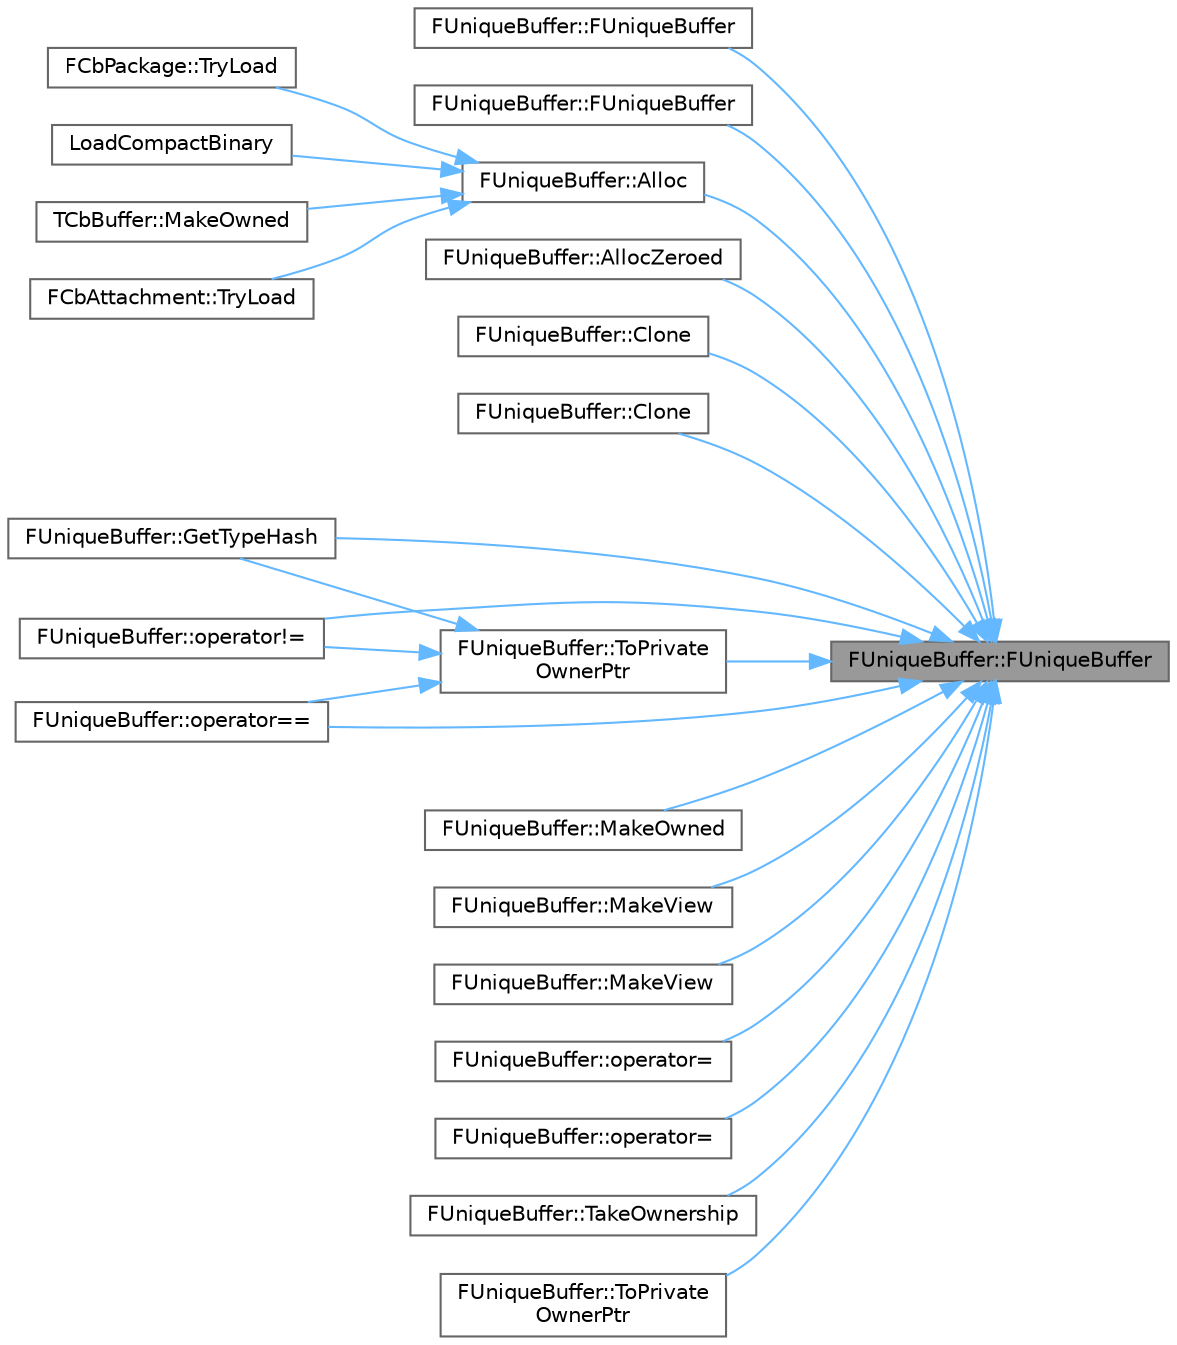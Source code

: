 digraph "FUniqueBuffer::FUniqueBuffer"
{
 // INTERACTIVE_SVG=YES
 // LATEX_PDF_SIZE
  bgcolor="transparent";
  edge [fontname=Helvetica,fontsize=10,labelfontname=Helvetica,labelfontsize=10];
  node [fontname=Helvetica,fontsize=10,shape=box,height=0.2,width=0.4];
  rankdir="RL";
  Node1 [id="Node000001",label="FUniqueBuffer::FUniqueBuffer",height=0.2,width=0.4,color="gray40", fillcolor="grey60", style="filled", fontcolor="black",tooltip="Construct a null unique buffer."];
  Node1 -> Node2 [id="edge1_Node000001_Node000002",dir="back",color="steelblue1",style="solid",tooltip=" "];
  Node2 [id="Node000002",label="FUniqueBuffer::FUniqueBuffer",height=0.2,width=0.4,color="grey40", fillcolor="white", style="filled",URL="$da/d4b/classFUniqueBuffer.html#a113e1f0f4e68006ee82215cb14e71f1c",tooltip=" "];
  Node1 -> Node3 [id="edge2_Node000001_Node000003",dir="back",color="steelblue1",style="solid",tooltip=" "];
  Node3 [id="Node000003",label="FUniqueBuffer::FUniqueBuffer",height=0.2,width=0.4,color="grey40", fillcolor="white", style="filled",URL="$da/d4b/classFUniqueBuffer.html#a3bdd9a8ee23aa53db788cb9002072203",tooltip=" "];
  Node1 -> Node4 [id="edge3_Node000001_Node000004",dir="back",color="steelblue1",style="solid",tooltip=" "];
  Node4 [id="Node000004",label="FUniqueBuffer::Alloc",height=0.2,width=0.4,color="grey40", fillcolor="white", style="filled",URL="$da/d4b/classFUniqueBuffer.html#ade1e6aa52d30a4e6205c67267b3f05e0",tooltip="Make an uninitialized owned buffer of the specified size."];
  Node4 -> Node5 [id="edge4_Node000004_Node000005",dir="back",color="steelblue1",style="solid",tooltip=" "];
  Node5 [id="Node000005",label="LoadCompactBinary",height=0.2,width=0.4,color="grey40", fillcolor="white", style="filled",URL="$d5/da9/CompactBinarySerialization_8h.html#add6ffe685efa1e35d9bdc4587b21dee7",tooltip="Load a compact binary field from an archive."];
  Node4 -> Node6 [id="edge5_Node000004_Node000006",dir="back",color="steelblue1",style="solid",tooltip=" "];
  Node6 [id="Node000006",label="TCbBuffer::MakeOwned",height=0.2,width=0.4,color="grey40", fillcolor="white", style="filled",URL="$d6/d0b/classTCbBuffer.html#a6c7236e3e8438dc9fa4322b6bf37e99e",tooltip="Clone the value, if necessary, to a buffer that this reference has ownership of."];
  Node4 -> Node7 [id="edge6_Node000004_Node000007",dir="back",color="steelblue1",style="solid",tooltip=" "];
  Node7 [id="Node000007",label="FCbAttachment::TryLoad",height=0.2,width=0.4,color="grey40", fillcolor="white", style="filled",URL="$dd/d6d/classFCbAttachment.html#ace626b47f262ff74e80d21e504079190",tooltip="Load the attachment from compact binary as written by Save."];
  Node4 -> Node8 [id="edge7_Node000004_Node000008",dir="back",color="steelblue1",style="solid",tooltip=" "];
  Node8 [id="Node000008",label="FCbPackage::TryLoad",height=0.2,width=0.4,color="grey40", fillcolor="white", style="filled",URL="$d4/da9/classFCbPackage.html#acabb9961754dbce832cec4d9e21cb29e",tooltip="Load the object and attachments from compact binary as written by Save."];
  Node1 -> Node9 [id="edge8_Node000001_Node000009",dir="back",color="steelblue1",style="solid",tooltip=" "];
  Node9 [id="Node000009",label="FUniqueBuffer::AllocZeroed",height=0.2,width=0.4,color="grey40", fillcolor="white", style="filled",URL="$da/d4b/classFUniqueBuffer.html#ab348bb4fc7638c1c46c2b07dd49ef77c",tooltip="Make a zeroed owned buffer of the specified size."];
  Node1 -> Node10 [id="edge9_Node000001_Node000010",dir="back",color="steelblue1",style="solid",tooltip=" "];
  Node10 [id="Node000010",label="FUniqueBuffer::Clone",height=0.2,width=0.4,color="grey40", fillcolor="white", style="filled",URL="$da/d4b/classFUniqueBuffer.html#a17f5a85779c6b95500de33ffb1c0d2f8",tooltip=" "];
  Node1 -> Node11 [id="edge10_Node000001_Node000011",dir="back",color="steelblue1",style="solid",tooltip=" "];
  Node11 [id="Node000011",label="FUniqueBuffer::Clone",height=0.2,width=0.4,color="grey40", fillcolor="white", style="filled",URL="$da/d4b/classFUniqueBuffer.html#a2197f62a00cbd1bb3bc76eadfacdf628",tooltip="Make an owned clone of the input."];
  Node1 -> Node12 [id="edge11_Node000001_Node000012",dir="back",color="steelblue1",style="solid",tooltip=" "];
  Node12 [id="Node000012",label="FUniqueBuffer::GetTypeHash",height=0.2,width=0.4,color="grey40", fillcolor="white", style="filled",URL="$da/d4b/classFUniqueBuffer.html#a81f76eb9237a60bf5687ea09463b7fbe",tooltip=" "];
  Node1 -> Node13 [id="edge12_Node000001_Node000013",dir="back",color="steelblue1",style="solid",tooltip=" "];
  Node13 [id="Node000013",label="FUniqueBuffer::MakeOwned",height=0.2,width=0.4,color="grey40", fillcolor="white", style="filled",URL="$da/d4b/classFUniqueBuffer.html#a0e8368907a897ba31f7466e43739bc97",tooltip="Returns a buffer that is owned, by cloning if not owned."];
  Node1 -> Node14 [id="edge13_Node000001_Node000014",dir="back",color="steelblue1",style="solid",tooltip=" "];
  Node14 [id="Node000014",label="FUniqueBuffer::MakeView",height=0.2,width=0.4,color="grey40", fillcolor="white", style="filled",URL="$da/d4b/classFUniqueBuffer.html#a95033c118f7a21a051edf19ce7a17953",tooltip="Make a non-owned view of the input."];
  Node1 -> Node15 [id="edge14_Node000001_Node000015",dir="back",color="steelblue1",style="solid",tooltip=" "];
  Node15 [id="Node000015",label="FUniqueBuffer::MakeView",height=0.2,width=0.4,color="grey40", fillcolor="white", style="filled",URL="$da/d4b/classFUniqueBuffer.html#a3e7aceecdfcab3039579302c2a24d06c",tooltip=" "];
  Node1 -> Node16 [id="edge15_Node000001_Node000016",dir="back",color="steelblue1",style="solid",tooltip=" "];
  Node16 [id="Node000016",label="FUniqueBuffer::operator!=",height=0.2,width=0.4,color="grey40", fillcolor="white", style="filled",URL="$da/d4b/classFUniqueBuffer.html#ac004a3f35026eb80e24565594289e83e",tooltip=" "];
  Node1 -> Node17 [id="edge16_Node000001_Node000017",dir="back",color="steelblue1",style="solid",tooltip=" "];
  Node17 [id="Node000017",label="FUniqueBuffer::operator=",height=0.2,width=0.4,color="grey40", fillcolor="white", style="filled",URL="$da/d4b/classFUniqueBuffer.html#a88be060a4ccb2e765b7a91a7b270b793",tooltip=" "];
  Node1 -> Node18 [id="edge17_Node000001_Node000018",dir="back",color="steelblue1",style="solid",tooltip=" "];
  Node18 [id="Node000018",label="FUniqueBuffer::operator=",height=0.2,width=0.4,color="grey40", fillcolor="white", style="filled",URL="$da/d4b/classFUniqueBuffer.html#a006ee758c94e0e95339ad403bf7cdbaf",tooltip=" "];
  Node1 -> Node19 [id="edge18_Node000001_Node000019",dir="back",color="steelblue1",style="solid",tooltip=" "];
  Node19 [id="Node000019",label="FUniqueBuffer::operator==",height=0.2,width=0.4,color="grey40", fillcolor="white", style="filled",URL="$da/d4b/classFUniqueBuffer.html#a55e7a85a676b9975ba4cf340a82a95e2",tooltip=" "];
  Node1 -> Node20 [id="edge19_Node000001_Node000020",dir="back",color="steelblue1",style="solid",tooltip=" "];
  Node20 [id="Node000020",label="FUniqueBuffer::TakeOwnership",height=0.2,width=0.4,color="grey40", fillcolor="white", style="filled",URL="$da/d4b/classFUniqueBuffer.html#a4b46a60ea029d03908e8832e5f57e89a",tooltip="Make an owned buffer by taking ownership of the input."];
  Node1 -> Node21 [id="edge20_Node000001_Node000021",dir="back",color="steelblue1",style="solid",tooltip=" "];
  Node21 [id="Node000021",label="FUniqueBuffer::ToPrivate\lOwnerPtr",height=0.2,width=0.4,color="grey40", fillcolor="white", style="filled",URL="$da/d4b/classFUniqueBuffer.html#ac0bf30ba4b71715b7480cf1899c648f4",tooltip=" "];
  Node21 -> Node12 [id="edge21_Node000021_Node000012",dir="back",color="steelblue1",style="solid",tooltip=" "];
  Node21 -> Node16 [id="edge22_Node000021_Node000016",dir="back",color="steelblue1",style="solid",tooltip=" "];
  Node21 -> Node19 [id="edge23_Node000021_Node000019",dir="back",color="steelblue1",style="solid",tooltip=" "];
  Node1 -> Node22 [id="edge24_Node000001_Node000022",dir="back",color="steelblue1",style="solid",tooltip=" "];
  Node22 [id="Node000022",label="FUniqueBuffer::ToPrivate\lOwnerPtr",height=0.2,width=0.4,color="grey40", fillcolor="white", style="filled",URL="$da/d4b/classFUniqueBuffer.html#a6a516bba1957a975a3b189069d5bbeca",tooltip=" "];
}
